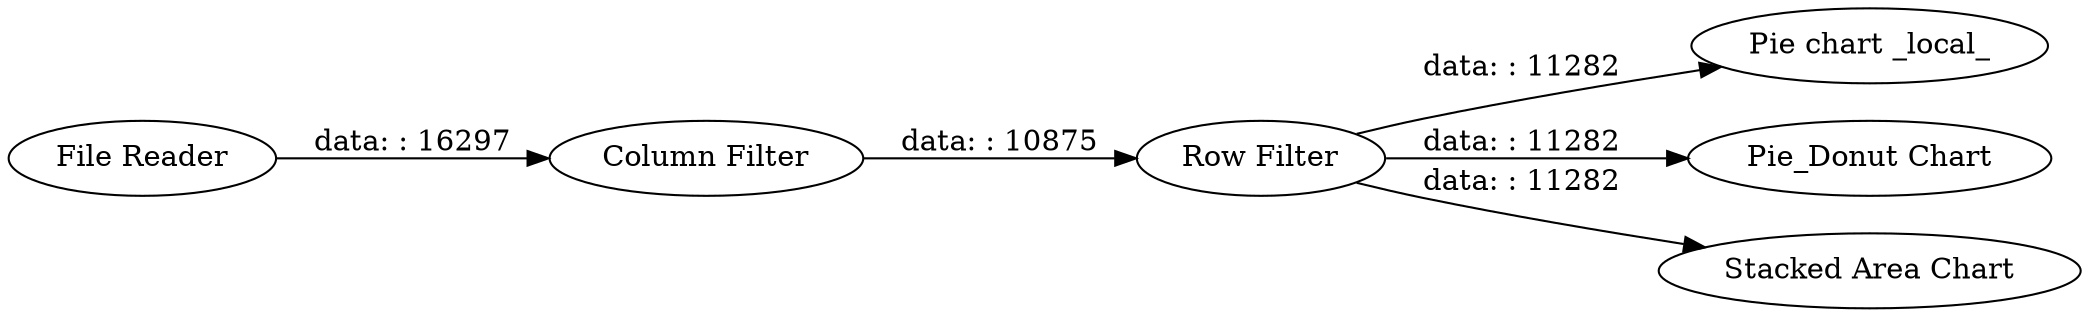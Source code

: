 digraph {
	"3453418521009383210_4" [label="Column Filter"]
	"3453418521009383210_5" [label="Row Filter"]
	"3453418521009383210_8" [label="Pie chart _local_"]
	"3453418521009383210_9" [label="Pie_Donut Chart"]
	"3453418521009383210_3" [label="File Reader"]
	"3453418521009383210_7" [label="Stacked Area Chart"]
	"3453418521009383210_4" -> "3453418521009383210_5" [label="data: : 10875"]
	"3453418521009383210_5" -> "3453418521009383210_8" [label="data: : 11282"]
	"3453418521009383210_5" -> "3453418521009383210_9" [label="data: : 11282"]
	"3453418521009383210_3" -> "3453418521009383210_4" [label="data: : 16297"]
	"3453418521009383210_5" -> "3453418521009383210_7" [label="data: : 11282"]
	rankdir=LR
}

